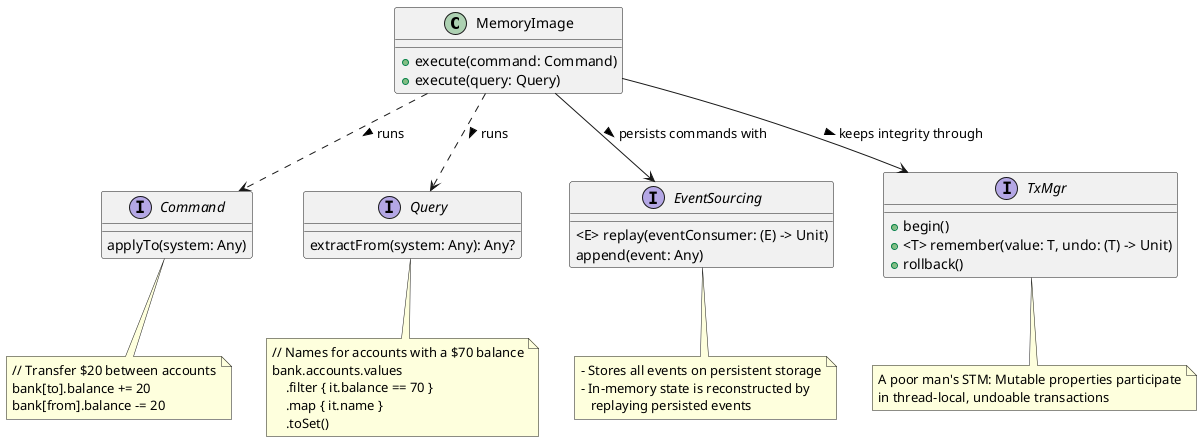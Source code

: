 @startuml

class MemoryImage {
    + execute(command: Command)
    + execute(query: Query)
}
MemoryImage ..> Command: runs >
MemoryImage ..> Query: runs >
MemoryImage --> EventSourcing: persists commands with >
MemoryImage --> TxMgr: keeps integrity through >

together {
    interface EventSourcing {
        <E> replay(eventConsumer: (E) -> Unit)
        append(event: Any)
    }
    note bottom of EventSourcing
        - Stores all events on persistent storage
        - In-memory state is reconstructed by
           replaying persisted events
    end note
    interface TxMgr {
        + begin()
        + <T> remember(value: T, undo: (T) -> Unit)
        + rollback()
    }
    note bottom of TxMgr
        A poor man's STM: Mutable properties participate
        in thread-local, undoable transactions
    end note
}

together {
    interface Command {
        applyTo(system: Any)
    }
    note bottom of Command
        // Transfer $20 between accounts
        bank[to].balance += 20
        bank[from].balance -= 20
    end note

    interface Query {
        extractFrom(system: Any): Any?
    }
    note bottom of Query
        // Names for accounts with a $70 balance
        bank.accounts.values
            .filter { it.balance == 70 }
            .map { it.name }
            .toSet()
    end note
}

@enduml
